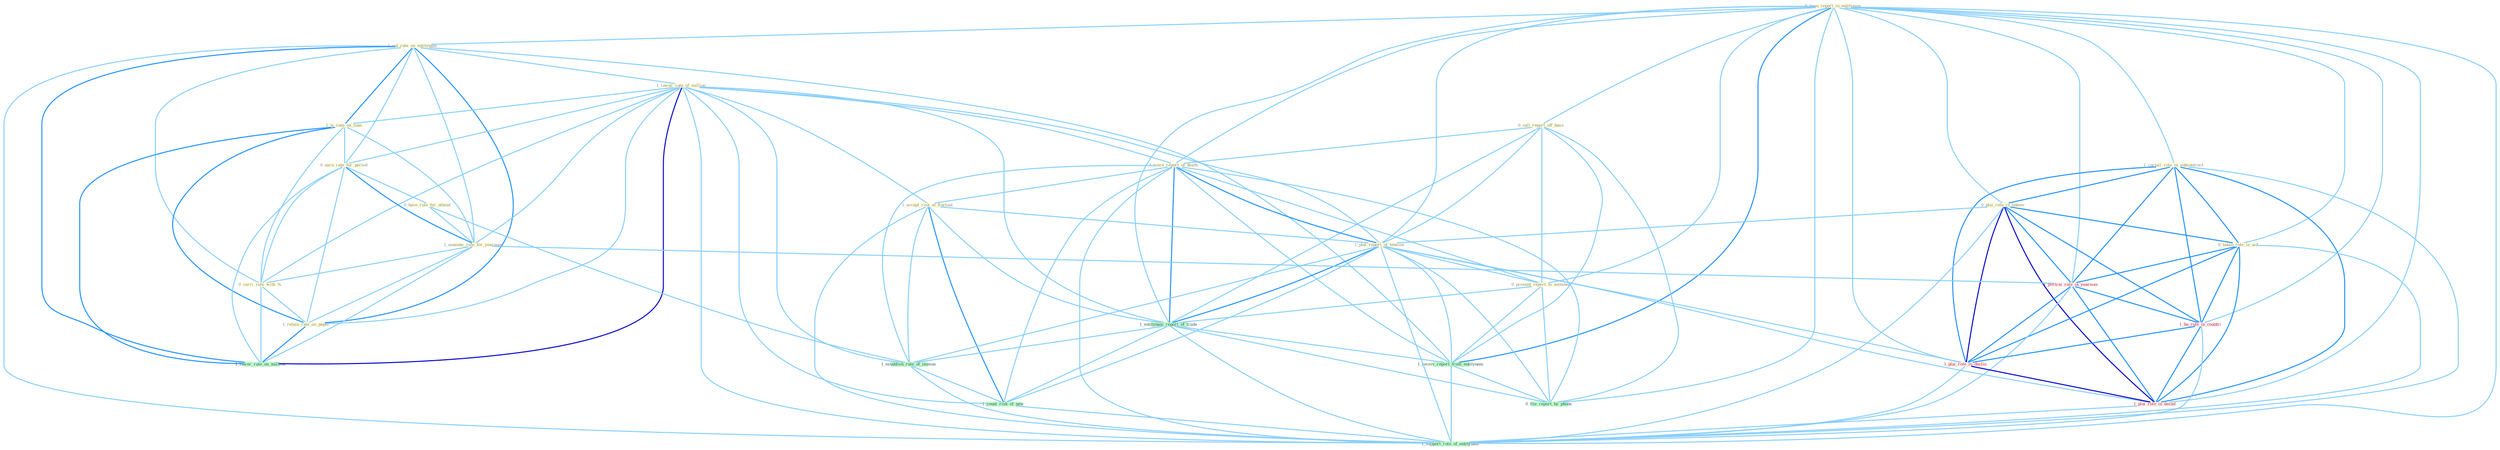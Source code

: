 Graph G{ 
    node
    [shape=polygon,style=filled,width=.5,height=.06,color="#BDFCC9",fixedsize=true,fontsize=4,
    fontcolor="#2f4f4f"];
    {node
    [color="#ffffe0", fontcolor="#8b7d6b"] "0_been_report_in_entitynam " "1_cut_rate_on_entitynam " "1_lower_rate_of_million " "0_call_report_off_base " "1_is_rate_on_loan " "1_were_report_of_death " "0_earn_rate_for_period " "1_curtail_role_in_subcontract " "0_plai_role_in_takeov " "1_accept_risk_of_fluctuat " "0_have_rule_for_attend " "1_plai_report_of_tension " "1_announc_rate_for_yearnum " "0_taken_role_in_aid " "0_carri_rate_with_% " "1_retain_rate_on_paper " "0_present_report_to_member "}
{node [color="#fff0f5", fontcolor="#b22222"] "1_portrai_role_in_yearnum " "1_ha_role_in_countri " "1_plai_role_in_declin " "1_plai_role_in_decad "}
edge [color="#B0E2FF"];

	"0_been_report_in_entitynam " -- "1_cut_rate_on_entitynam " [w="1", color="#87cefa" ];
	"0_been_report_in_entitynam " -- "0_call_report_off_base " [w="1", color="#87cefa" ];
	"0_been_report_in_entitynam " -- "1_were_report_of_death " [w="1", color="#87cefa" ];
	"0_been_report_in_entitynam " -- "1_curtail_role_in_subcontract " [w="1", color="#87cefa" ];
	"0_been_report_in_entitynam " -- "0_plai_role_in_takeov " [w="1", color="#87cefa" ];
	"0_been_report_in_entitynam " -- "1_plai_report_of_tension " [w="1", color="#87cefa" ];
	"0_been_report_in_entitynam " -- "0_taken_role_in_aid " [w="1", color="#87cefa" ];
	"0_been_report_in_entitynam " -- "0_present_report_to_member " [w="1", color="#87cefa" ];
	"0_been_report_in_entitynam " -- "1_portrai_role_in_yearnum " [w="1", color="#87cefa" ];
	"0_been_report_in_entitynam " -- "1_ha_role_in_countri " [w="1", color="#87cefa" ];
	"0_been_report_in_entitynam " -- "1_entitynam_report_of_trade " [w="1", color="#87cefa" ];
	"0_been_report_in_entitynam " -- "1_receiv_report_from_entitynam " [w="2", color="#1e90ff" , len=0.8];
	"0_been_report_in_entitynam " -- "1_plai_role_in_declin " [w="1", color="#87cefa" ];
	"0_been_report_in_entitynam " -- "1_plai_role_in_decad " [w="1", color="#87cefa" ];
	"0_been_report_in_entitynam " -- "0_file_report_by_phone " [w="1", color="#87cefa" ];
	"0_been_report_in_entitynam " -- "1_support_role_of_entitynam " [w="1", color="#87cefa" ];
	"1_cut_rate_on_entitynam " -- "1_lower_rate_of_million " [w="1", color="#87cefa" ];
	"1_cut_rate_on_entitynam " -- "1_is_rate_on_loan " [w="2", color="#1e90ff" , len=0.8];
	"1_cut_rate_on_entitynam " -- "0_earn_rate_for_period " [w="1", color="#87cefa" ];
	"1_cut_rate_on_entitynam " -- "1_announc_rate_for_yearnum " [w="1", color="#87cefa" ];
	"1_cut_rate_on_entitynam " -- "0_carri_rate_with_% " [w="1", color="#87cefa" ];
	"1_cut_rate_on_entitynam " -- "1_retain_rate_on_paper " [w="2", color="#1e90ff" , len=0.8];
	"1_cut_rate_on_entitynam " -- "1_lower_rate_on_million " [w="2", color="#1e90ff" , len=0.8];
	"1_cut_rate_on_entitynam " -- "1_receiv_report_from_entitynam " [w="1", color="#87cefa" ];
	"1_cut_rate_on_entitynam " -- "1_support_role_of_entitynam " [w="1", color="#87cefa" ];
	"1_lower_rate_of_million " -- "1_is_rate_on_loan " [w="1", color="#87cefa" ];
	"1_lower_rate_of_million " -- "1_were_report_of_death " [w="1", color="#87cefa" ];
	"1_lower_rate_of_million " -- "0_earn_rate_for_period " [w="1", color="#87cefa" ];
	"1_lower_rate_of_million " -- "1_accept_risk_of_fluctuat " [w="1", color="#87cefa" ];
	"1_lower_rate_of_million " -- "1_plai_report_of_tension " [w="1", color="#87cefa" ];
	"1_lower_rate_of_million " -- "1_announc_rate_for_yearnum " [w="1", color="#87cefa" ];
	"1_lower_rate_of_million " -- "0_carri_rate_with_% " [w="1", color="#87cefa" ];
	"1_lower_rate_of_million " -- "1_retain_rate_on_paper " [w="1", color="#87cefa" ];
	"1_lower_rate_of_million " -- "1_lower_rate_on_million " [w="3", color="#0000cd" , len=0.6];
	"1_lower_rate_of_million " -- "1_entitynam_report_of_trade " [w="1", color="#87cefa" ];
	"1_lower_rate_of_million " -- "1_establish_rule_of_immun " [w="1", color="#87cefa" ];
	"1_lower_rate_of_million " -- "1_count_risk_of_new " [w="1", color="#87cefa" ];
	"1_lower_rate_of_million " -- "1_support_role_of_entitynam " [w="1", color="#87cefa" ];
	"0_call_report_off_base " -- "1_were_report_of_death " [w="1", color="#87cefa" ];
	"0_call_report_off_base " -- "1_plai_report_of_tension " [w="1", color="#87cefa" ];
	"0_call_report_off_base " -- "0_present_report_to_member " [w="1", color="#87cefa" ];
	"0_call_report_off_base " -- "1_entitynam_report_of_trade " [w="1", color="#87cefa" ];
	"0_call_report_off_base " -- "1_receiv_report_from_entitynam " [w="1", color="#87cefa" ];
	"0_call_report_off_base " -- "0_file_report_by_phone " [w="1", color="#87cefa" ];
	"1_is_rate_on_loan " -- "0_earn_rate_for_period " [w="1", color="#87cefa" ];
	"1_is_rate_on_loan " -- "1_announc_rate_for_yearnum " [w="1", color="#87cefa" ];
	"1_is_rate_on_loan " -- "0_carri_rate_with_% " [w="1", color="#87cefa" ];
	"1_is_rate_on_loan " -- "1_retain_rate_on_paper " [w="2", color="#1e90ff" , len=0.8];
	"1_is_rate_on_loan " -- "1_lower_rate_on_million " [w="2", color="#1e90ff" , len=0.8];
	"1_were_report_of_death " -- "1_accept_risk_of_fluctuat " [w="1", color="#87cefa" ];
	"1_were_report_of_death " -- "1_plai_report_of_tension " [w="2", color="#1e90ff" , len=0.8];
	"1_were_report_of_death " -- "0_present_report_to_member " [w="1", color="#87cefa" ];
	"1_were_report_of_death " -- "1_entitynam_report_of_trade " [w="2", color="#1e90ff" , len=0.8];
	"1_were_report_of_death " -- "1_receiv_report_from_entitynam " [w="1", color="#87cefa" ];
	"1_were_report_of_death " -- "1_establish_rule_of_immun " [w="1", color="#87cefa" ];
	"1_were_report_of_death " -- "1_count_risk_of_new " [w="1", color="#87cefa" ];
	"1_were_report_of_death " -- "0_file_report_by_phone " [w="1", color="#87cefa" ];
	"1_were_report_of_death " -- "1_support_role_of_entitynam " [w="1", color="#87cefa" ];
	"0_earn_rate_for_period " -- "0_have_rule_for_attend " [w="1", color="#87cefa" ];
	"0_earn_rate_for_period " -- "1_announc_rate_for_yearnum " [w="2", color="#1e90ff" , len=0.8];
	"0_earn_rate_for_period " -- "0_carri_rate_with_% " [w="1", color="#87cefa" ];
	"0_earn_rate_for_period " -- "1_retain_rate_on_paper " [w="1", color="#87cefa" ];
	"0_earn_rate_for_period " -- "1_lower_rate_on_million " [w="1", color="#87cefa" ];
	"1_curtail_role_in_subcontract " -- "0_plai_role_in_takeov " [w="2", color="#1e90ff" , len=0.8];
	"1_curtail_role_in_subcontract " -- "0_taken_role_in_aid " [w="2", color="#1e90ff" , len=0.8];
	"1_curtail_role_in_subcontract " -- "1_portrai_role_in_yearnum " [w="2", color="#1e90ff" , len=0.8];
	"1_curtail_role_in_subcontract " -- "1_ha_role_in_countri " [w="2", color="#1e90ff" , len=0.8];
	"1_curtail_role_in_subcontract " -- "1_plai_role_in_declin " [w="2", color="#1e90ff" , len=0.8];
	"1_curtail_role_in_subcontract " -- "1_plai_role_in_decad " [w="2", color="#1e90ff" , len=0.8];
	"1_curtail_role_in_subcontract " -- "1_support_role_of_entitynam " [w="1", color="#87cefa" ];
	"0_plai_role_in_takeov " -- "1_plai_report_of_tension " [w="1", color="#87cefa" ];
	"0_plai_role_in_takeov " -- "0_taken_role_in_aid " [w="2", color="#1e90ff" , len=0.8];
	"0_plai_role_in_takeov " -- "1_portrai_role_in_yearnum " [w="2", color="#1e90ff" , len=0.8];
	"0_plai_role_in_takeov " -- "1_ha_role_in_countri " [w="2", color="#1e90ff" , len=0.8];
	"0_plai_role_in_takeov " -- "1_plai_role_in_declin " [w="3", color="#0000cd" , len=0.6];
	"0_plai_role_in_takeov " -- "1_plai_role_in_decad " [w="3", color="#0000cd" , len=0.6];
	"0_plai_role_in_takeov " -- "1_support_role_of_entitynam " [w="1", color="#87cefa" ];
	"1_accept_risk_of_fluctuat " -- "1_plai_report_of_tension " [w="1", color="#87cefa" ];
	"1_accept_risk_of_fluctuat " -- "1_entitynam_report_of_trade " [w="1", color="#87cefa" ];
	"1_accept_risk_of_fluctuat " -- "1_establish_rule_of_immun " [w="1", color="#87cefa" ];
	"1_accept_risk_of_fluctuat " -- "1_count_risk_of_new " [w="2", color="#1e90ff" , len=0.8];
	"1_accept_risk_of_fluctuat " -- "1_support_role_of_entitynam " [w="1", color="#87cefa" ];
	"0_have_rule_for_attend " -- "1_announc_rate_for_yearnum " [w="1", color="#87cefa" ];
	"0_have_rule_for_attend " -- "1_establish_rule_of_immun " [w="1", color="#87cefa" ];
	"1_plai_report_of_tension " -- "0_present_report_to_member " [w="1", color="#87cefa" ];
	"1_plai_report_of_tension " -- "1_entitynam_report_of_trade " [w="2", color="#1e90ff" , len=0.8];
	"1_plai_report_of_tension " -- "1_receiv_report_from_entitynam " [w="1", color="#87cefa" ];
	"1_plai_report_of_tension " -- "1_plai_role_in_declin " [w="1", color="#87cefa" ];
	"1_plai_report_of_tension " -- "1_establish_rule_of_immun " [w="1", color="#87cefa" ];
	"1_plai_report_of_tension " -- "1_count_risk_of_new " [w="1", color="#87cefa" ];
	"1_plai_report_of_tension " -- "1_plai_role_in_decad " [w="1", color="#87cefa" ];
	"1_plai_report_of_tension " -- "0_file_report_by_phone " [w="1", color="#87cefa" ];
	"1_plai_report_of_tension " -- "1_support_role_of_entitynam " [w="1", color="#87cefa" ];
	"1_announc_rate_for_yearnum " -- "0_carri_rate_with_% " [w="1", color="#87cefa" ];
	"1_announc_rate_for_yearnum " -- "1_retain_rate_on_paper " [w="1", color="#87cefa" ];
	"1_announc_rate_for_yearnum " -- "1_portrai_role_in_yearnum " [w="1", color="#87cefa" ];
	"1_announc_rate_for_yearnum " -- "1_lower_rate_on_million " [w="1", color="#87cefa" ];
	"0_taken_role_in_aid " -- "1_portrai_role_in_yearnum " [w="2", color="#1e90ff" , len=0.8];
	"0_taken_role_in_aid " -- "1_ha_role_in_countri " [w="2", color="#1e90ff" , len=0.8];
	"0_taken_role_in_aid " -- "1_plai_role_in_declin " [w="2", color="#1e90ff" , len=0.8];
	"0_taken_role_in_aid " -- "1_plai_role_in_decad " [w="2", color="#1e90ff" , len=0.8];
	"0_taken_role_in_aid " -- "1_support_role_of_entitynam " [w="1", color="#87cefa" ];
	"0_carri_rate_with_% " -- "1_retain_rate_on_paper " [w="1", color="#87cefa" ];
	"0_carri_rate_with_% " -- "1_lower_rate_on_million " [w="1", color="#87cefa" ];
	"1_retain_rate_on_paper " -- "1_lower_rate_on_million " [w="2", color="#1e90ff" , len=0.8];
	"0_present_report_to_member " -- "1_entitynam_report_of_trade " [w="1", color="#87cefa" ];
	"0_present_report_to_member " -- "1_receiv_report_from_entitynam " [w="1", color="#87cefa" ];
	"0_present_report_to_member " -- "0_file_report_by_phone " [w="1", color="#87cefa" ];
	"1_portrai_role_in_yearnum " -- "1_ha_role_in_countri " [w="2", color="#1e90ff" , len=0.8];
	"1_portrai_role_in_yearnum " -- "1_plai_role_in_declin " [w="2", color="#1e90ff" , len=0.8];
	"1_portrai_role_in_yearnum " -- "1_plai_role_in_decad " [w="2", color="#1e90ff" , len=0.8];
	"1_portrai_role_in_yearnum " -- "1_support_role_of_entitynam " [w="1", color="#87cefa" ];
	"1_ha_role_in_countri " -- "1_plai_role_in_declin " [w="2", color="#1e90ff" , len=0.8];
	"1_ha_role_in_countri " -- "1_plai_role_in_decad " [w="2", color="#1e90ff" , len=0.8];
	"1_ha_role_in_countri " -- "1_support_role_of_entitynam " [w="1", color="#87cefa" ];
	"1_entitynam_report_of_trade " -- "1_receiv_report_from_entitynam " [w="1", color="#87cefa" ];
	"1_entitynam_report_of_trade " -- "1_establish_rule_of_immun " [w="1", color="#87cefa" ];
	"1_entitynam_report_of_trade " -- "1_count_risk_of_new " [w="1", color="#87cefa" ];
	"1_entitynam_report_of_trade " -- "0_file_report_by_phone " [w="1", color="#87cefa" ];
	"1_entitynam_report_of_trade " -- "1_support_role_of_entitynam " [w="1", color="#87cefa" ];
	"1_receiv_report_from_entitynam " -- "0_file_report_by_phone " [w="1", color="#87cefa" ];
	"1_receiv_report_from_entitynam " -- "1_support_role_of_entitynam " [w="1", color="#87cefa" ];
	"1_plai_role_in_declin " -- "1_plai_role_in_decad " [w="3", color="#0000cd" , len=0.6];
	"1_plai_role_in_declin " -- "1_support_role_of_entitynam " [w="1", color="#87cefa" ];
	"1_establish_rule_of_immun " -- "1_count_risk_of_new " [w="1", color="#87cefa" ];
	"1_establish_rule_of_immun " -- "1_support_role_of_entitynam " [w="1", color="#87cefa" ];
	"1_count_risk_of_new " -- "1_support_role_of_entitynam " [w="1", color="#87cefa" ];
	"1_plai_role_in_decad " -- "1_support_role_of_entitynam " [w="1", color="#87cefa" ];
}